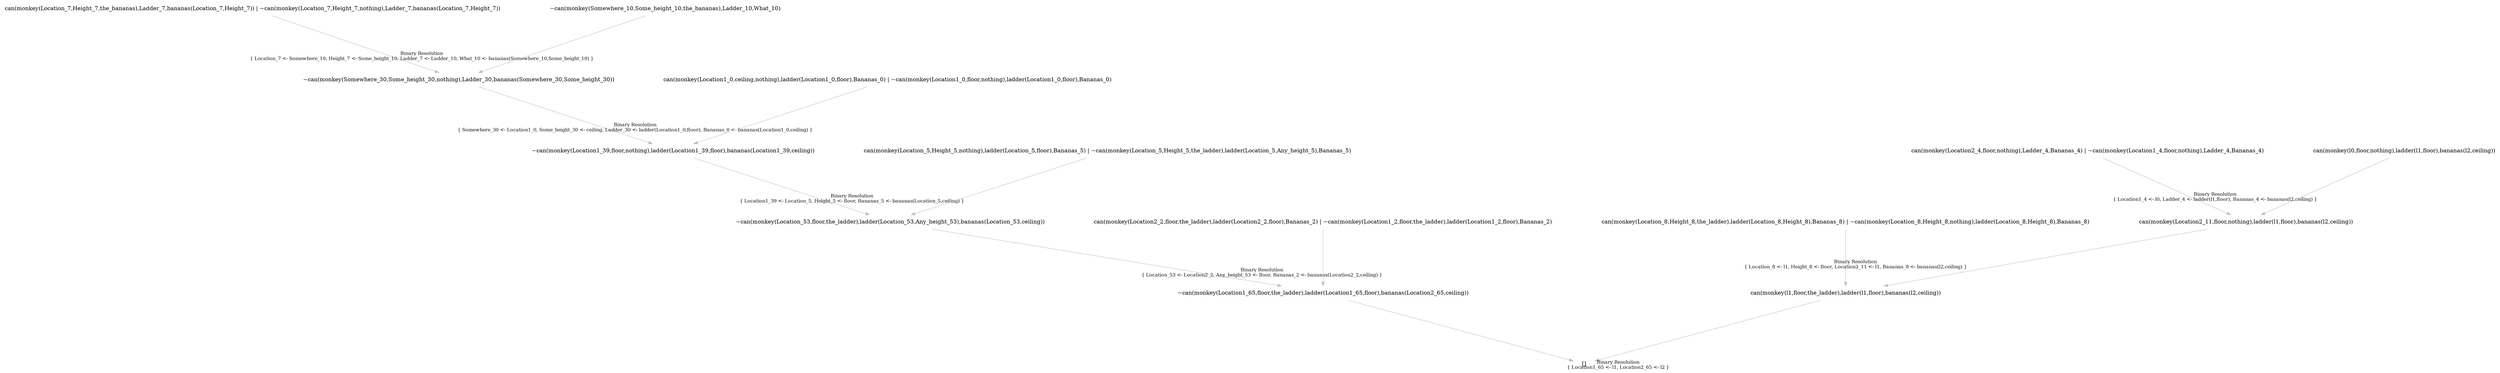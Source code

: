 digraph {
	nodesep="1.5"; ranksep=2;
	node [shape=plaintext];
	edge [color=gray];
	"can(monkey(l1,floor,the_ladder),ladder(l1,floor),bananas(l2,ceiling))" -> "[]" [labelfontcolor=black,labelfontsize="12",headlabel="Binary Resolution\n{ Location1_65 <- l1, Location2_65 <- l2 }",labeldistance="6"];
	"can(monkey(Location_8,Height_8,the_ladder),ladder(Location_8,Height_8),Bananas_8) | ~can(monkey(Location_8,Height_8,nothing),ladder(Location_8,Height_8),Bananas_8)" -> "can(monkey(l1,floor,the_ladder),ladder(l1,floor),bananas(l2,ceiling))" [labelfontcolor=black,labelfontsize="12",headlabel="Binary Resolution\n{ Location_8 <- l1, Height_8 <- floor, Location2_11 <- l1, Bananas_8 <- bananas(l2,ceiling) }",labeldistance="6"];
	"can(monkey(Location2_11,floor,nothing),ladder(l1,floor),bananas(l2,ceiling))" -> "can(monkey(l1,floor,the_ladder),ladder(l1,floor),bananas(l2,ceiling))" ;
	"can(monkey(Location2_4,floor,nothing),Ladder_4,Bananas_4) | ~can(monkey(Location1_4,floor,nothing),Ladder_4,Bananas_4)" -> "can(monkey(Location2_11,floor,nothing),ladder(l1,floor),bananas(l2,ceiling))" [labelfontcolor=black,labelfontsize="12",headlabel="Binary Resolution\n{ Location1_4 <- l0, Ladder_4 <- ladder(l1,floor), Bananas_4 <- bananas(l2,ceiling) }",labeldistance="6"];
	"can(monkey(l0,floor,nothing),ladder(l1,floor),bananas(l2,ceiling))" -> "can(monkey(Location2_11,floor,nothing),ladder(l1,floor),bananas(l2,ceiling))" ;
	"~can(monkey(Location1_65,floor,the_ladder),ladder(Location1_65,floor),bananas(Location2_65,ceiling))" -> "[]" ;
	"~can(monkey(Location_53,floor,the_ladder),ladder(Location_53,Any_height_53),bananas(Location_53,ceiling))" -> "~can(monkey(Location1_65,floor,the_ladder),ladder(Location1_65,floor),bananas(Location2_65,ceiling))" [labelfontcolor=black,labelfontsize="12",headlabel="Binary Resolution\n{ Location_53 <- Location2_2, Any_height_53 <- floor, Bananas_2 <- bananas(Location2_2,ceiling) }",labeldistance="6"];
	"~can(monkey(Location1_39,floor,nothing),ladder(Location1_39,floor),bananas(Location1_39,ceiling))" -> "~can(monkey(Location_53,floor,the_ladder),ladder(Location_53,Any_height_53),bananas(Location_53,ceiling))" [labelfontcolor=black,labelfontsize="12",headlabel="Binary Resolution\n{ Location1_39 <- Location_5, Height_5 <- floor, Bananas_5 <- bananas(Location_5,ceiling) }",labeldistance="6"];
	"~can(monkey(Somewhere_30,Some_height_30,nothing),Ladder_30,bananas(Somewhere_30,Some_height_30))" -> "~can(monkey(Location1_39,floor,nothing),ladder(Location1_39,floor),bananas(Location1_39,ceiling))" [labelfontcolor=black,labelfontsize="12",headlabel="Binary Resolution\n{ Somewhere_30 <- Location1_0, Some_height_30 <- ceiling, Ladder_30 <- ladder(Location1_0,floor), Bananas_0 <- bananas(Location1_0,ceiling) }",labeldistance="6"];
	"can(monkey(Location_7,Height_7,the_bananas),Ladder_7,bananas(Location_7,Height_7)) | ~can(monkey(Location_7,Height_7,nothing),Ladder_7,bananas(Location_7,Height_7))" -> "~can(monkey(Somewhere_30,Some_height_30,nothing),Ladder_30,bananas(Somewhere_30,Some_height_30))" [labelfontcolor=black,labelfontsize="12",headlabel="Binary Resolution\n{ Location_7 <- Somewhere_10, Height_7 <- Some_height_10, Ladder_7 <- Ladder_10, What_10 <- bananas(Somewhere_10,Some_height_10) }",labeldistance="6"];
	"~can(monkey(Somewhere_10,Some_height_10,the_bananas),Ladder_10,What_10)" -> "~can(monkey(Somewhere_30,Some_height_30,nothing),Ladder_30,bananas(Somewhere_30,Some_height_30))" ;
	"can(monkey(Location1_0,ceiling,nothing),ladder(Location1_0,floor),Bananas_0) | ~can(monkey(Location1_0,floor,nothing),ladder(Location1_0,floor),Bananas_0)" -> "~can(monkey(Location1_39,floor,nothing),ladder(Location1_39,floor),bananas(Location1_39,ceiling))" ;
	"can(monkey(Location_5,Height_5,nothing),ladder(Location_5,floor),Bananas_5) | ~can(monkey(Location_5,Height_5,the_ladder),ladder(Location_5,Any_height_5),Bananas_5)" -> "~can(monkey(Location_53,floor,the_ladder),ladder(Location_53,Any_height_53),bananas(Location_53,ceiling))" ;
	"can(monkey(Location2_2,floor,the_ladder),ladder(Location2_2,floor),Bananas_2) | ~can(monkey(Location1_2,floor,the_ladder),ladder(Location1_2,floor),Bananas_2)" -> "~can(monkey(Location1_65,floor,the_ladder),ladder(Location1_65,floor),bananas(Location2_65,ceiling))" ;
}

